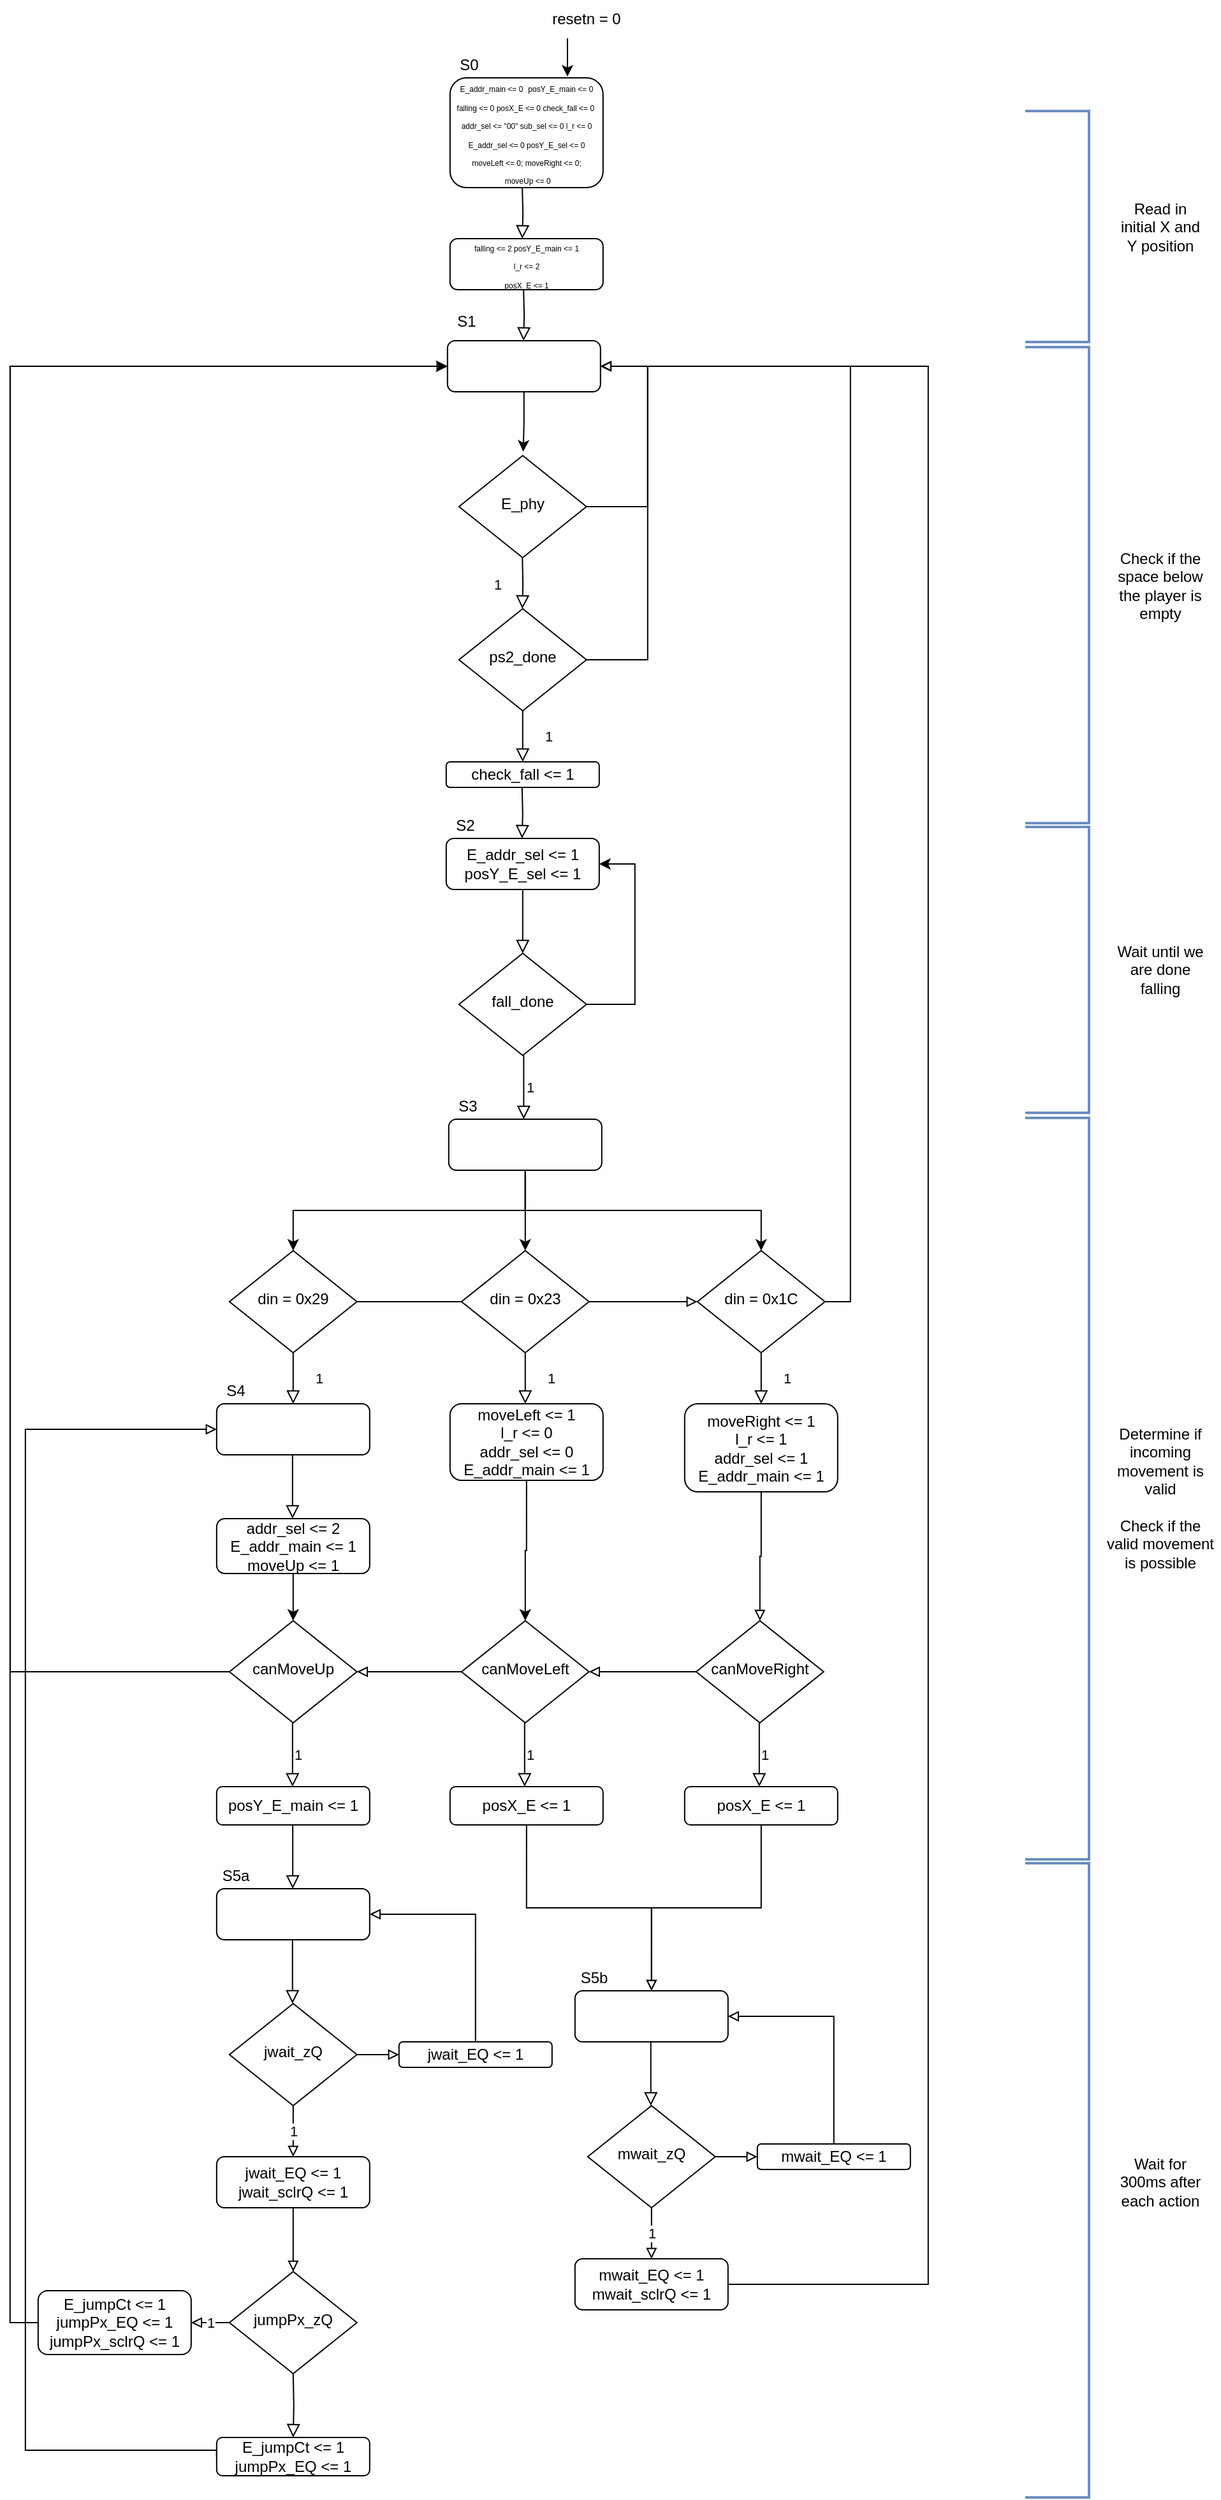 <mxfile version="20.3.0" type="device"><diagram id="C5RBs43oDa-KdzZeNtuy" name="Page-1"><mxGraphModel dx="2062" dy="1265" grid="0" gridSize="10" guides="1" tooltips="1" connect="1" arrows="1" fold="1" page="1" pageScale="1" pageWidth="827" pageHeight="1169" math="0" shadow="0"><root><mxCell id="WIyWlLk6GJQsqaUBKTNV-0"/><mxCell id="WIyWlLk6GJQsqaUBKTNV-1" parent="WIyWlLk6GJQsqaUBKTNV-0"/><mxCell id="P8YyCF7-t4S6LLZdRZfx-0" style="edgeStyle=orthogonalEdgeStyle;rounded=0;orthogonalLoop=1;jettySize=auto;html=1;exitX=0.5;exitY=1;exitDx=0;exitDy=0;entryX=0.504;entryY=-0.039;entryDx=0;entryDy=0;entryPerimeter=0;" parent="WIyWlLk6GJQsqaUBKTNV-1" source="WIyWlLk6GJQsqaUBKTNV-3" target="CPo0r7kFO1zAvCeIrLMh-0" edge="1"><mxGeometry relative="1" as="geometry"/></mxCell><mxCell id="WIyWlLk6GJQsqaUBKTNV-3" value="&lt;blockquote style=&quot;margin: 0 0 0 40px; border: none; padding: 0px;&quot;&gt;&lt;/blockquote&gt;&lt;font style=&quot;font-size: 6px;&quot;&gt;&lt;font style=&quot;font-size: 6px;&quot;&gt;&lt;font style=&quot;font-size: 6px;&quot;&gt;&lt;br&gt;&lt;/font&gt;&lt;/font&gt;&lt;/font&gt;" style="rounded=1;whiteSpace=wrap;html=1;fontSize=12;glass=0;strokeWidth=1;shadow=0;align=center;" parent="WIyWlLk6GJQsqaUBKTNV-1" vertex="1"><mxGeometry x="387.91" y="267" width="120" height="40" as="geometry"/></mxCell><mxCell id="WIyWlLk6GJQsqaUBKTNV-4" value="1" style="rounded=0;html=1;jettySize=auto;orthogonalLoop=1;fontSize=11;endArrow=block;endFill=0;endSize=8;strokeWidth=1;shadow=0;labelBackgroundColor=none;edgeStyle=orthogonalEdgeStyle;" parent="WIyWlLk6GJQsqaUBKTNV-1" source="WIyWlLk6GJQsqaUBKTNV-6" edge="1"><mxGeometry y="20" relative="1" as="geometry"><mxPoint as="offset"/><mxPoint x="446.91" y="597" as="targetPoint"/></mxGeometry></mxCell><mxCell id="9HXr9Xt4WUQ62hM6Nyb7-5" style="edgeStyle=orthogonalEdgeStyle;rounded=0;orthogonalLoop=1;jettySize=auto;html=1;exitX=1;exitY=0.5;exitDx=0;exitDy=0;entryX=1;entryY=0.5;entryDx=0;entryDy=0;startArrow=none;startFill=0;endArrow=block;endFill=0;" parent="WIyWlLk6GJQsqaUBKTNV-1" source="WIyWlLk6GJQsqaUBKTNV-6" target="WIyWlLk6GJQsqaUBKTNV-3" edge="1"><mxGeometry relative="1" as="geometry"><Array as="points"><mxPoint x="544.91" y="517"/><mxPoint x="544.91" y="287"/></Array></mxGeometry></mxCell><mxCell id="WIyWlLk6GJQsqaUBKTNV-6" value="ps2_done" style="rhombus;whiteSpace=wrap;html=1;shadow=0;fontFamily=Helvetica;fontSize=12;align=center;strokeWidth=1;spacing=6;spacingTop=-4;" parent="WIyWlLk6GJQsqaUBKTNV-1" vertex="1"><mxGeometry x="396.91" y="477" width="100" height="80" as="geometry"/></mxCell><mxCell id="9HXr9Xt4WUQ62hM6Nyb7-0" value="S1" style="text;html=1;strokeColor=none;fillColor=none;align=center;verticalAlign=middle;whiteSpace=wrap;rounded=0;" parent="WIyWlLk6GJQsqaUBKTNV-1" vertex="1"><mxGeometry x="387.91" y="237" width="30" height="30" as="geometry"/></mxCell><mxCell id="9HXr9Xt4WUQ62hM6Nyb7-3" value="E_addr_sel &amp;lt;= 1&lt;br&gt;posY_E_sel &amp;lt;= 1" style="rounded=1;whiteSpace=wrap;html=1;fontSize=12;glass=0;strokeWidth=1;shadow=0;" parent="WIyWlLk6GJQsqaUBKTNV-1" vertex="1"><mxGeometry x="386.91" y="657" width="120" height="40" as="geometry"/></mxCell><mxCell id="9HXr9Xt4WUQ62hM6Nyb7-4" value="S2" style="text;html=1;strokeColor=none;fillColor=none;align=center;verticalAlign=middle;whiteSpace=wrap;rounded=0;" parent="WIyWlLk6GJQsqaUBKTNV-1" vertex="1"><mxGeometry x="386.91" y="637" width="30" height="20" as="geometry"/></mxCell><mxCell id="9HXr9Xt4WUQ62hM6Nyb7-9" value="" style="rounded=0;html=1;jettySize=auto;orthogonalLoop=1;fontSize=11;endArrow=block;endFill=0;endSize=8;strokeWidth=1;shadow=0;labelBackgroundColor=none;edgeStyle=orthogonalEdgeStyle;" parent="WIyWlLk6GJQsqaUBKTNV-1" edge="1"><mxGeometry relative="1" as="geometry"><mxPoint x="446.91" y="697.0" as="sourcePoint"/><mxPoint x="446.91" y="747" as="targetPoint"/></mxGeometry></mxCell><mxCell id="P8YyCF7-t4S6LLZdRZfx-9" style="edgeStyle=orthogonalEdgeStyle;rounded=0;orthogonalLoop=1;jettySize=auto;html=1;exitX=1;exitY=0.5;exitDx=0;exitDy=0;entryX=1;entryY=0.5;entryDx=0;entryDy=0;" parent="WIyWlLk6GJQsqaUBKTNV-1" source="yi1qWyh7OT3yYEMnsm-t-2" target="9HXr9Xt4WUQ62hM6Nyb7-3" edge="1"><mxGeometry relative="1" as="geometry"><Array as="points"><mxPoint x="534.91" y="787"/><mxPoint x="534.91" y="677"/></Array></mxGeometry></mxCell><mxCell id="yi1qWyh7OT3yYEMnsm-t-2" value="fall_done" style="rhombus;whiteSpace=wrap;html=1;shadow=0;fontFamily=Helvetica;fontSize=12;align=center;strokeWidth=1;spacing=6;spacingTop=-4;" parent="WIyWlLk6GJQsqaUBKTNV-1" vertex="1"><mxGeometry x="396.91" y="747" width="100" height="80" as="geometry"/></mxCell><mxCell id="yi1qWyh7OT3yYEMnsm-t-13" value="1" style="rounded=0;html=1;jettySize=auto;orthogonalLoop=1;fontSize=11;endArrow=block;endFill=0;endSize=8;strokeWidth=1;shadow=0;labelBackgroundColor=none;edgeStyle=orthogonalEdgeStyle;" parent="WIyWlLk6GJQsqaUBKTNV-1" source="yi1qWyh7OT3yYEMnsm-t-14" edge="1"><mxGeometry y="20" relative="1" as="geometry"><mxPoint as="offset"/><mxPoint x="266.91" y="1100" as="targetPoint"/></mxGeometry></mxCell><mxCell id="cOVa-71NidRm5MvMvWXU-17" style="edgeStyle=orthogonalEdgeStyle;rounded=0;orthogonalLoop=1;jettySize=auto;html=1;exitX=1;exitY=0.5;exitDx=0;exitDy=0;entryX=0;entryY=0.5;entryDx=0;entryDy=0;endArrow=block;endFill=0;" parent="WIyWlLk6GJQsqaUBKTNV-1" source="yi1qWyh7OT3yYEMnsm-t-14" edge="1"><mxGeometry relative="1" as="geometry"><mxPoint x="497.91" y="1020" as="targetPoint"/></mxGeometry></mxCell><mxCell id="yi1qWyh7OT3yYEMnsm-t-14" value="din = 0x29" style="rhombus;whiteSpace=wrap;html=1;shadow=0;fontFamily=Helvetica;fontSize=12;align=center;strokeWidth=1;spacing=6;spacingTop=-4;" parent="WIyWlLk6GJQsqaUBKTNV-1" vertex="1"><mxGeometry x="216.91" y="980" width="100" height="80" as="geometry"/></mxCell><mxCell id="cOVa-71NidRm5MvMvWXU-0" value="check_fall &amp;lt;= 1" style="rounded=1;whiteSpace=wrap;html=1;fontSize=12;glass=0;strokeWidth=1;shadow=0;" parent="WIyWlLk6GJQsqaUBKTNV-1" vertex="1"><mxGeometry x="386.91" y="597" width="120" height="20" as="geometry"/></mxCell><mxCell id="cOVa-71NidRm5MvMvWXU-1" value="" style="rounded=0;html=1;jettySize=auto;orthogonalLoop=1;fontSize=11;endArrow=block;endFill=0;endSize=8;strokeWidth=1;shadow=0;labelBackgroundColor=none;edgeStyle=orthogonalEdgeStyle;" parent="WIyWlLk6GJQsqaUBKTNV-1" edge="1"><mxGeometry y="20" relative="1" as="geometry"><mxPoint as="offset"/><mxPoint x="446.41" y="657" as="targetPoint"/><mxPoint x="446.41" y="617" as="sourcePoint"/></mxGeometry></mxCell><mxCell id="cOVa-71NidRm5MvMvWXU-3" value="1" style="rounded=0;html=1;jettySize=auto;orthogonalLoop=1;fontSize=11;endArrow=block;endFill=0;endSize=8;strokeWidth=1;shadow=0;labelBackgroundColor=none;edgeStyle=orthogonalEdgeStyle;" parent="WIyWlLk6GJQsqaUBKTNV-1" source="cOVa-71NidRm5MvMvWXU-4" edge="1"><mxGeometry y="20" relative="1" as="geometry"><mxPoint as="offset"/><mxPoint x="633.91" y="1100" as="targetPoint"/></mxGeometry></mxCell><mxCell id="-U8OIKr9KCxnJohI7FrH-15" style="edgeStyle=orthogonalEdgeStyle;rounded=0;orthogonalLoop=1;jettySize=auto;html=1;exitX=1;exitY=0.5;exitDx=0;exitDy=0;entryX=1;entryY=0.5;entryDx=0;entryDy=0;endArrow=block;endFill=0;" parent="WIyWlLk6GJQsqaUBKTNV-1" source="cOVa-71NidRm5MvMvWXU-4" target="WIyWlLk6GJQsqaUBKTNV-3" edge="1"><mxGeometry relative="1" as="geometry"/></mxCell><mxCell id="cOVa-71NidRm5MvMvWXU-4" value="din = 0x1C" style="rhombus;whiteSpace=wrap;html=1;shadow=0;fontFamily=Helvetica;fontSize=12;align=center;strokeWidth=1;spacing=6;spacingTop=-4;" parent="WIyWlLk6GJQsqaUBKTNV-1" vertex="1"><mxGeometry x="583.91" y="980" width="100" height="80" as="geometry"/></mxCell><mxCell id="cOVa-71NidRm5MvMvWXU-6" value="1" style="rounded=0;html=1;jettySize=auto;orthogonalLoop=1;fontSize=11;endArrow=block;endFill=0;endSize=8;strokeWidth=1;shadow=0;labelBackgroundColor=none;edgeStyle=orthogonalEdgeStyle;" parent="WIyWlLk6GJQsqaUBKTNV-1" source="cOVa-71NidRm5MvMvWXU-7" edge="1"><mxGeometry y="20" relative="1" as="geometry"><mxPoint as="offset"/><mxPoint x="448.91" y="1100" as="targetPoint"/></mxGeometry></mxCell><mxCell id="cOVa-71NidRm5MvMvWXU-12" style="edgeStyle=orthogonalEdgeStyle;rounded=0;orthogonalLoop=1;jettySize=auto;html=1;exitX=1;exitY=0.5;exitDx=0;exitDy=0;entryX=0;entryY=0.5;entryDx=0;entryDy=0;endArrow=block;endFill=0;" parent="WIyWlLk6GJQsqaUBKTNV-1" source="cOVa-71NidRm5MvMvWXU-7" target="cOVa-71NidRm5MvMvWXU-4" edge="1"><mxGeometry relative="1" as="geometry"/></mxCell><mxCell id="cOVa-71NidRm5MvMvWXU-7" value="din = 0x23" style="rhombus;whiteSpace=wrap;html=1;shadow=0;fontFamily=Helvetica;fontSize=12;align=center;strokeWidth=1;spacing=6;spacingTop=-4;" parent="WIyWlLk6GJQsqaUBKTNV-1" vertex="1"><mxGeometry x="398.91" y="980" width="100" height="80" as="geometry"/></mxCell><mxCell id="ZKlsEAwdw-dXuXrdAQbq-0" style="edgeStyle=orthogonalEdgeStyle;rounded=0;orthogonalLoop=1;jettySize=auto;html=1;exitX=0.5;exitY=1;exitDx=0;exitDy=0;entryX=0.5;entryY=0;entryDx=0;entryDy=0;" edge="1" parent="WIyWlLk6GJQsqaUBKTNV-1" source="cOVa-71NidRm5MvMvWXU-14" target="cOVa-71NidRm5MvMvWXU-20"><mxGeometry relative="1" as="geometry"/></mxCell><mxCell id="cOVa-71NidRm5MvMvWXU-14" value="addr_sel &amp;lt;= 2&lt;br&gt;E_addr_main &amp;lt;= 1&lt;br&gt;moveUp &amp;lt;= 1" style="rounded=1;whiteSpace=wrap;html=1;fontSize=12;glass=0;strokeWidth=1;shadow=0;" parent="WIyWlLk6GJQsqaUBKTNV-1" vertex="1"><mxGeometry x="206.91" y="1190" width="120" height="43" as="geometry"/></mxCell><mxCell id="cOVa-71NidRm5MvMvWXU-19" value="" style="rounded=0;html=1;jettySize=auto;orthogonalLoop=1;fontSize=11;endArrow=block;endFill=0;endSize=8;strokeWidth=1;shadow=0;labelBackgroundColor=none;edgeStyle=orthogonalEdgeStyle;" parent="WIyWlLk6GJQsqaUBKTNV-1" edge="1"><mxGeometry relative="1" as="geometry"><mxPoint x="266.41" y="1140" as="sourcePoint"/><mxPoint x="266.41" y="1190" as="targetPoint"/></mxGeometry></mxCell><mxCell id="-U8OIKr9KCxnJohI7FrH-8" style="edgeStyle=orthogonalEdgeStyle;rounded=0;orthogonalLoop=1;jettySize=auto;html=1;exitX=0;exitY=0.5;exitDx=0;exitDy=0;entryX=0;entryY=0.5;entryDx=0;entryDy=0;" parent="WIyWlLk6GJQsqaUBKTNV-1" source="cOVa-71NidRm5MvMvWXU-20" target="WIyWlLk6GJQsqaUBKTNV-3" edge="1"><mxGeometry relative="1" as="geometry"><Array as="points"><mxPoint x="45" y="1310"/><mxPoint x="45" y="287"/></Array></mxGeometry></mxCell><mxCell id="cOVa-71NidRm5MvMvWXU-20" value="canMoveUp" style="rhombus;whiteSpace=wrap;html=1;shadow=0;fontFamily=Helvetica;fontSize=12;align=center;strokeWidth=1;spacing=6;spacingTop=-4;" parent="WIyWlLk6GJQsqaUBKTNV-1" vertex="1"><mxGeometry x="216.91" y="1270" width="100" height="80" as="geometry"/></mxCell><mxCell id="cOVa-71NidRm5MvMvWXU-23" value="posY_E_main &amp;lt;= 1" style="rounded=1;whiteSpace=wrap;html=1;fontSize=12;glass=0;strokeWidth=1;shadow=0;" parent="WIyWlLk6GJQsqaUBKTNV-1" vertex="1"><mxGeometry x="206.91" y="1400" width="120" height="30" as="geometry"/></mxCell><mxCell id="cOVa-71NidRm5MvMvWXU-25" value="1" style="rounded=0;html=1;jettySize=auto;orthogonalLoop=1;fontSize=11;endArrow=block;endFill=0;endSize=8;strokeWidth=1;shadow=0;labelBackgroundColor=none;edgeStyle=orthogonalEdgeStyle;labelPosition=right;verticalLabelPosition=middle;align=left;verticalAlign=middle;" parent="WIyWlLk6GJQsqaUBKTNV-1" edge="1"><mxGeometry relative="1" as="geometry"><mxPoint x="266.41" y="1350" as="sourcePoint"/><mxPoint x="266.41" y="1400" as="targetPoint"/></mxGeometry></mxCell><mxCell id="gw73dc4EhwPL3CQqd7Hf-0" style="edgeStyle=orthogonalEdgeStyle;rounded=0;orthogonalLoop=1;jettySize=auto;html=1;exitX=0.5;exitY=1;exitDx=0;exitDy=0;entryX=0.5;entryY=0;entryDx=0;entryDy=0;" parent="WIyWlLk6GJQsqaUBKTNV-1" source="cOVa-71NidRm5MvMvWXU-28" target="cOVa-71NidRm5MvMvWXU-30" edge="1"><mxGeometry relative="1" as="geometry"/></mxCell><mxCell id="cOVa-71NidRm5MvMvWXU-28" value="moveLeft &amp;lt;= 1&lt;br&gt;l_r &amp;lt;= 0&lt;br&gt;addr_sel &amp;lt;= 0&lt;br&gt;E_addr_main &amp;lt;= 1" style="rounded=1;whiteSpace=wrap;html=1;fontSize=12;glass=0;strokeWidth=1;shadow=0;" parent="WIyWlLk6GJQsqaUBKTNV-1" vertex="1"><mxGeometry x="389.91" y="1100" width="120" height="60" as="geometry"/></mxCell><mxCell id="-U8OIKr9KCxnJohI7FrH-63" value="" style="edgeStyle=orthogonalEdgeStyle;rounded=0;orthogonalLoop=1;jettySize=auto;html=1;exitX=0;exitY=0.5;exitDx=0;exitDy=0;entryX=1;entryY=0.5;entryDx=0;entryDy=0;endArrow=block;endFill=0;" parent="WIyWlLk6GJQsqaUBKTNV-1" source="cOVa-71NidRm5MvMvWXU-30" target="cOVa-71NidRm5MvMvWXU-20" edge="1"><mxGeometry relative="1" as="geometry"/></mxCell><mxCell id="cOVa-71NidRm5MvMvWXU-30" value="canMoveLeft" style="rhombus;whiteSpace=wrap;html=1;shadow=0;fontFamily=Helvetica;fontSize=12;align=center;strokeWidth=1;spacing=6;spacingTop=-4;" parent="WIyWlLk6GJQsqaUBKTNV-1" vertex="1"><mxGeometry x="398.91" y="1270" width="100" height="80" as="geometry"/></mxCell><mxCell id="cOVa-71NidRm5MvMvWXU-32" value="1" style="rounded=0;html=1;jettySize=auto;orthogonalLoop=1;fontSize=11;endArrow=block;endFill=0;endSize=8;strokeWidth=1;shadow=0;labelBackgroundColor=none;edgeStyle=orthogonalEdgeStyle;labelPosition=right;verticalLabelPosition=middle;align=left;verticalAlign=middle;" parent="WIyWlLk6GJQsqaUBKTNV-1" edge="1"><mxGeometry relative="1" as="geometry"><mxPoint x="448.41" y="1350" as="sourcePoint"/><mxPoint x="448.41" y="1400" as="targetPoint"/></mxGeometry></mxCell><mxCell id="-U8OIKr9KCxnJohI7FrH-59" style="edgeStyle=orthogonalEdgeStyle;rounded=0;orthogonalLoop=1;jettySize=auto;html=1;exitX=0.5;exitY=1;exitDx=0;exitDy=0;entryX=0.5;entryY=0;entryDx=0;entryDy=0;endArrow=block;endFill=0;" parent="WIyWlLk6GJQsqaUBKTNV-1" source="cOVa-71NidRm5MvMvWXU-34" target="-U8OIKr9KCxnJohI7FrH-48" edge="1"><mxGeometry relative="1" as="geometry"/></mxCell><mxCell id="cOVa-71NidRm5MvMvWXU-34" value="posX_E &amp;lt;= 1" style="rounded=1;whiteSpace=wrap;html=1;fontSize=12;glass=0;strokeWidth=1;shadow=0;" parent="WIyWlLk6GJQsqaUBKTNV-1" vertex="1"><mxGeometry x="389.91" y="1400" width="120" height="30" as="geometry"/></mxCell><mxCell id="cOVa-71NidRm5MvMvWXU-47" style="edgeStyle=orthogonalEdgeStyle;rounded=0;orthogonalLoop=1;jettySize=auto;html=1;exitX=0.5;exitY=1;exitDx=0;exitDy=0;entryX=0.5;entryY=0;entryDx=0;entryDy=0;endArrow=block;endFill=0;" parent="WIyWlLk6GJQsqaUBKTNV-1" source="cOVa-71NidRm5MvMvWXU-35" target="cOVa-71NidRm5MvMvWXU-37" edge="1"><mxGeometry relative="1" as="geometry"/></mxCell><mxCell id="cOVa-71NidRm5MvMvWXU-35" value="moveRight &amp;lt;= 1&lt;br&gt;l_r &amp;lt;= 1&lt;br&gt;addr_sel &amp;lt;= 1&lt;br&gt;E_addr_main &amp;lt;= 1" style="rounded=1;whiteSpace=wrap;html=1;fontSize=12;glass=0;strokeWidth=1;shadow=0;" parent="WIyWlLk6GJQsqaUBKTNV-1" vertex="1"><mxGeometry x="573.91" y="1100" width="120" height="69" as="geometry"/></mxCell><mxCell id="-U8OIKr9KCxnJohI7FrH-64" value="" style="edgeStyle=orthogonalEdgeStyle;rounded=0;orthogonalLoop=1;jettySize=auto;html=1;exitX=0;exitY=0.5;exitDx=0;exitDy=0;entryX=1;entryY=0.5;entryDx=0;entryDy=0;endArrow=block;endFill=0;" parent="WIyWlLk6GJQsqaUBKTNV-1" source="cOVa-71NidRm5MvMvWXU-37" target="cOVa-71NidRm5MvMvWXU-30" edge="1"><mxGeometry relative="1" as="geometry"/></mxCell><mxCell id="cOVa-71NidRm5MvMvWXU-37" value="canMoveRight" style="rhombus;whiteSpace=wrap;html=1;shadow=0;fontFamily=Helvetica;fontSize=12;align=center;strokeWidth=1;spacing=6;spacingTop=-4;" parent="WIyWlLk6GJQsqaUBKTNV-1" vertex="1"><mxGeometry x="582.91" y="1270" width="100" height="80" as="geometry"/></mxCell><mxCell id="cOVa-71NidRm5MvMvWXU-38" value="1" style="rounded=0;html=1;jettySize=auto;orthogonalLoop=1;fontSize=11;endArrow=block;endFill=0;endSize=8;strokeWidth=1;shadow=0;labelBackgroundColor=none;edgeStyle=orthogonalEdgeStyle;labelPosition=right;verticalLabelPosition=middle;align=left;verticalAlign=middle;" parent="WIyWlLk6GJQsqaUBKTNV-1" edge="1"><mxGeometry relative="1" as="geometry"><mxPoint x="632.41" y="1350" as="sourcePoint"/><mxPoint x="632.41" y="1400" as="targetPoint"/></mxGeometry></mxCell><mxCell id="-U8OIKr9KCxnJohI7FrH-58" style="edgeStyle=orthogonalEdgeStyle;rounded=0;orthogonalLoop=1;jettySize=auto;html=1;exitX=0.5;exitY=1;exitDx=0;exitDy=0;entryX=0.5;entryY=0;entryDx=0;entryDy=0;endArrow=block;endFill=0;" parent="WIyWlLk6GJQsqaUBKTNV-1" source="cOVa-71NidRm5MvMvWXU-39" target="-U8OIKr9KCxnJohI7FrH-48" edge="1"><mxGeometry relative="1" as="geometry"/></mxCell><mxCell id="cOVa-71NidRm5MvMvWXU-39" value="posX_E &amp;lt;= 1" style="rounded=1;whiteSpace=wrap;html=1;fontSize=12;glass=0;strokeWidth=1;shadow=0;" parent="WIyWlLk6GJQsqaUBKTNV-1" vertex="1"><mxGeometry x="573.91" y="1400" width="120" height="30" as="geometry"/></mxCell><mxCell id="CPo0r7kFO1zAvCeIrLMh-3" style="edgeStyle=orthogonalEdgeStyle;rounded=0;orthogonalLoop=1;jettySize=auto;html=1;exitX=1;exitY=0.5;exitDx=0;exitDy=0;entryX=1;entryY=0.5;entryDx=0;entryDy=0;endArrow=block;endFill=0;" parent="WIyWlLk6GJQsqaUBKTNV-1" source="CPo0r7kFO1zAvCeIrLMh-0" target="WIyWlLk6GJQsqaUBKTNV-3" edge="1"><mxGeometry relative="1" as="geometry"><Array as="points"><mxPoint x="544.91" y="397"/><mxPoint x="544.91" y="287"/></Array></mxGeometry></mxCell><mxCell id="CPo0r7kFO1zAvCeIrLMh-0" value="E_phy" style="rhombus;whiteSpace=wrap;html=1;shadow=0;fontFamily=Helvetica;fontSize=12;align=center;strokeWidth=1;spacing=6;spacingTop=-4;" parent="WIyWlLk6GJQsqaUBKTNV-1" vertex="1"><mxGeometry x="396.91" y="357" width="100" height="80" as="geometry"/></mxCell><mxCell id="CPo0r7kFO1zAvCeIrLMh-4" value="1" style="rounded=0;html=1;jettySize=auto;orthogonalLoop=1;fontSize=11;endArrow=block;endFill=0;endSize=8;strokeWidth=1;shadow=0;labelBackgroundColor=none;edgeStyle=orthogonalEdgeStyle;" parent="WIyWlLk6GJQsqaUBKTNV-1" edge="1"><mxGeometry y="20" relative="1" as="geometry"><mxPoint as="offset"/><mxPoint x="446.63" y="477" as="targetPoint"/><mxPoint x="446.63" y="437" as="sourcePoint"/></mxGeometry></mxCell><mxCell id="-U8OIKr9KCxnJohI7FrH-0" value="" style="rounded=0;html=1;jettySize=auto;orthogonalLoop=1;fontSize=11;endArrow=block;endFill=0;endSize=8;strokeWidth=1;shadow=0;labelBackgroundColor=none;edgeStyle=orthogonalEdgeStyle;" parent="WIyWlLk6GJQsqaUBKTNV-1" edge="1"><mxGeometry relative="1" as="geometry"><mxPoint x="266.38" y="1520" as="sourcePoint"/><mxPoint x="266.38" y="1570" as="targetPoint"/></mxGeometry></mxCell><mxCell id="-U8OIKr9KCxnJohI7FrH-36" value="1" style="edgeStyle=orthogonalEdgeStyle;rounded=0;orthogonalLoop=1;jettySize=auto;html=1;exitX=0;exitY=0.5;exitDx=0;exitDy=0;entryX=1;entryY=0.5;entryDx=0;entryDy=0;endArrow=block;endFill=0;" parent="WIyWlLk6GJQsqaUBKTNV-1" source="-U8OIKr9KCxnJohI7FrH-4" target="-U8OIKr9KCxnJohI7FrH-25" edge="1"><mxGeometry relative="1" as="geometry"/></mxCell><mxCell id="-U8OIKr9KCxnJohI7FrH-4" value="jumpPx_zQ" style="rhombus;whiteSpace=wrap;html=1;shadow=0;fontFamily=Helvetica;fontSize=12;align=center;strokeWidth=1;spacing=6;spacingTop=-4;" parent="WIyWlLk6GJQsqaUBKTNV-1" vertex="1"><mxGeometry x="216.91" y="1780" width="100" height="80" as="geometry"/></mxCell><mxCell id="-U8OIKr9KCxnJohI7FrH-5" value="" style="rounded=1;whiteSpace=wrap;html=1;fontSize=12;glass=0;strokeWidth=1;shadow=0;" parent="WIyWlLk6GJQsqaUBKTNV-1" vertex="1"><mxGeometry x="206.91" y="1100" width="120" height="40" as="geometry"/></mxCell><mxCell id="-U8OIKr9KCxnJohI7FrH-6" value="S4" style="text;html=1;strokeColor=none;fillColor=none;align=center;verticalAlign=middle;whiteSpace=wrap;rounded=0;" parent="WIyWlLk6GJQsqaUBKTNV-1" vertex="1"><mxGeometry x="206.91" y="1080" width="30" height="20" as="geometry"/></mxCell><mxCell id="-U8OIKr9KCxnJohI7FrH-16" value="" style="rounded=0;html=1;jettySize=auto;orthogonalLoop=1;fontSize=11;endArrow=block;endFill=0;endSize=8;strokeWidth=1;shadow=0;labelBackgroundColor=none;edgeStyle=orthogonalEdgeStyle;entryX=0.5;entryY=0;entryDx=0;entryDy=0;" parent="WIyWlLk6GJQsqaUBKTNV-1" target="-U8OIKr9KCxnJohI7FrH-17" edge="1"><mxGeometry y="21" relative="1" as="geometry"><mxPoint as="offset"/><mxPoint x="266.91" y="1900" as="targetPoint"/><mxPoint x="266.91" y="1860" as="sourcePoint"/></mxGeometry></mxCell><mxCell id="-U8OIKr9KCxnJohI7FrH-38" style="edgeStyle=orthogonalEdgeStyle;rounded=0;orthogonalLoop=1;jettySize=auto;html=1;exitX=0;exitY=0.5;exitDx=0;exitDy=0;entryX=0;entryY=0.5;entryDx=0;entryDy=0;endArrow=block;endFill=0;" parent="WIyWlLk6GJQsqaUBKTNV-1" source="-U8OIKr9KCxnJohI7FrH-17" target="-U8OIKr9KCxnJohI7FrH-5" edge="1"><mxGeometry relative="1" as="geometry"><Array as="points"><mxPoint x="56.91" y="1920"/><mxPoint x="56.91" y="1120"/></Array></mxGeometry></mxCell><mxCell id="-U8OIKr9KCxnJohI7FrH-17" value="E_jumpCt &amp;lt;= 1&lt;br&gt;jumpPx_EQ &amp;lt;= 1" style="rounded=1;whiteSpace=wrap;html=1;fontSize=12;glass=0;strokeWidth=1;shadow=0;" parent="WIyWlLk6GJQsqaUBKTNV-1" vertex="1"><mxGeometry x="206.91" y="1910" width="120" height="30" as="geometry"/></mxCell><mxCell id="-U8OIKr9KCxnJohI7FrH-27" style="edgeStyle=orthogonalEdgeStyle;rounded=0;orthogonalLoop=1;jettySize=auto;html=1;exitX=0;exitY=0.5;exitDx=0;exitDy=0;entryX=0;entryY=0.5;entryDx=0;entryDy=0;endArrow=block;endFill=0;" parent="WIyWlLk6GJQsqaUBKTNV-1" source="-U8OIKr9KCxnJohI7FrH-25" target="WIyWlLk6GJQsqaUBKTNV-3" edge="1"><mxGeometry relative="1" as="geometry"><Array as="points"><mxPoint x="44.91" y="1820"/><mxPoint x="44.91" y="287"/></Array></mxGeometry></mxCell><mxCell id="-U8OIKr9KCxnJohI7FrH-25" value="E_jumpCt &amp;lt;= 1&lt;br&gt;jumpPx_EQ &amp;lt;= 1&lt;br&gt;jumpPx_sclrQ &amp;lt;= 1" style="rounded=1;whiteSpace=wrap;html=1;fontSize=12;glass=0;strokeWidth=1;shadow=0;" parent="WIyWlLk6GJQsqaUBKTNV-1" vertex="1"><mxGeometry x="66.91" y="1795" width="120" height="50" as="geometry"/></mxCell><mxCell id="-U8OIKr9KCxnJohI7FrH-28" value="" style="rounded=1;whiteSpace=wrap;html=1;fontSize=12;glass=0;strokeWidth=1;shadow=0;" parent="WIyWlLk6GJQsqaUBKTNV-1" vertex="1"><mxGeometry x="206.91" y="1480" width="120" height="40" as="geometry"/></mxCell><mxCell id="-U8OIKr9KCxnJohI7FrH-29" value="S5a" style="text;html=1;strokeColor=none;fillColor=none;align=center;verticalAlign=middle;whiteSpace=wrap;rounded=0;" parent="WIyWlLk6GJQsqaUBKTNV-1" vertex="1"><mxGeometry x="206.91" y="1460" width="30" height="20" as="geometry"/></mxCell><mxCell id="-U8OIKr9KCxnJohI7FrH-31" value="" style="rounded=0;html=1;jettySize=auto;orthogonalLoop=1;fontSize=11;endArrow=block;endFill=0;endSize=8;strokeWidth=1;shadow=0;labelBackgroundColor=none;edgeStyle=orthogonalEdgeStyle;" parent="WIyWlLk6GJQsqaUBKTNV-1" edge="1"><mxGeometry relative="1" as="geometry"><mxPoint x="266.57" y="1430" as="sourcePoint"/><mxPoint x="266.57" y="1480" as="targetPoint"/></mxGeometry></mxCell><mxCell id="-U8OIKr9KCxnJohI7FrH-42" style="edgeStyle=orthogonalEdgeStyle;rounded=0;orthogonalLoop=1;jettySize=auto;html=1;exitX=1;exitY=0.5;exitDx=0;exitDy=0;entryX=0;entryY=0.5;entryDx=0;entryDy=0;endArrow=block;endFill=0;" parent="WIyWlLk6GJQsqaUBKTNV-1" source="-U8OIKr9KCxnJohI7FrH-34" target="-U8OIKr9KCxnJohI7FrH-40" edge="1"><mxGeometry relative="1" as="geometry"/></mxCell><mxCell id="-U8OIKr9KCxnJohI7FrH-44" value="1" style="edgeStyle=orthogonalEdgeStyle;rounded=0;orthogonalLoop=1;jettySize=auto;html=1;exitX=0.5;exitY=1;exitDx=0;exitDy=0;entryX=0.5;entryY=0;entryDx=0;entryDy=0;endArrow=block;endFill=0;" parent="WIyWlLk6GJQsqaUBKTNV-1" source="-U8OIKr9KCxnJohI7FrH-34" target="-U8OIKr9KCxnJohI7FrH-43" edge="1"><mxGeometry relative="1" as="geometry"/></mxCell><mxCell id="-U8OIKr9KCxnJohI7FrH-34" value="jwait_zQ" style="rhombus;whiteSpace=wrap;html=1;shadow=0;fontFamily=Helvetica;fontSize=12;align=center;strokeWidth=1;spacing=6;spacingTop=-4;" parent="WIyWlLk6GJQsqaUBKTNV-1" vertex="1"><mxGeometry x="216.91" y="1570" width="100" height="80" as="geometry"/></mxCell><mxCell id="-U8OIKr9KCxnJohI7FrH-41" style="edgeStyle=orthogonalEdgeStyle;rounded=0;orthogonalLoop=1;jettySize=auto;html=1;exitX=0.5;exitY=0;exitDx=0;exitDy=0;entryX=1;entryY=0.5;entryDx=0;entryDy=0;endArrow=block;endFill=0;" parent="WIyWlLk6GJQsqaUBKTNV-1" source="-U8OIKr9KCxnJohI7FrH-40" target="-U8OIKr9KCxnJohI7FrH-28" edge="1"><mxGeometry relative="1" as="geometry"/></mxCell><mxCell id="-U8OIKr9KCxnJohI7FrH-40" value="jwait_EQ &amp;lt;= 1" style="rounded=1;whiteSpace=wrap;html=1;fontSize=12;glass=0;strokeWidth=1;shadow=0;" parent="WIyWlLk6GJQsqaUBKTNV-1" vertex="1"><mxGeometry x="349.91" y="1600" width="120" height="20" as="geometry"/></mxCell><mxCell id="-U8OIKr9KCxnJohI7FrH-45" style="edgeStyle=orthogonalEdgeStyle;rounded=0;orthogonalLoop=1;jettySize=auto;html=1;exitX=0.5;exitY=1;exitDx=0;exitDy=0;endArrow=block;endFill=0;" parent="WIyWlLk6GJQsqaUBKTNV-1" source="-U8OIKr9KCxnJohI7FrH-43" target="-U8OIKr9KCxnJohI7FrH-4" edge="1"><mxGeometry relative="1" as="geometry"/></mxCell><mxCell id="-U8OIKr9KCxnJohI7FrH-43" value="jwait_EQ &amp;lt;= 1&lt;br&gt;jwait_sclrQ &amp;lt;= 1" style="rounded=1;whiteSpace=wrap;html=1;fontSize=12;glass=0;strokeWidth=1;shadow=0;" parent="WIyWlLk6GJQsqaUBKTNV-1" vertex="1"><mxGeometry x="206.91" y="1690" width="120" height="40" as="geometry"/></mxCell><mxCell id="-U8OIKr9KCxnJohI7FrH-47" value="" style="rounded=0;html=1;jettySize=auto;orthogonalLoop=1;fontSize=11;endArrow=block;endFill=0;endSize=8;strokeWidth=1;shadow=0;labelBackgroundColor=none;edgeStyle=orthogonalEdgeStyle;" parent="WIyWlLk6GJQsqaUBKTNV-1" edge="1"><mxGeometry relative="1" as="geometry"><mxPoint x="547.38" y="1600" as="sourcePoint"/><mxPoint x="547.38" y="1650" as="targetPoint"/></mxGeometry></mxCell><mxCell id="-U8OIKr9KCxnJohI7FrH-48" value="" style="rounded=1;whiteSpace=wrap;html=1;fontSize=12;glass=0;strokeWidth=1;shadow=0;" parent="WIyWlLk6GJQsqaUBKTNV-1" vertex="1"><mxGeometry x="487.91" y="1560" width="120" height="40" as="geometry"/></mxCell><mxCell id="-U8OIKr9KCxnJohI7FrH-49" value="S5b" style="text;html=1;strokeColor=none;fillColor=none;align=center;verticalAlign=middle;whiteSpace=wrap;rounded=0;" parent="WIyWlLk6GJQsqaUBKTNV-1" vertex="1"><mxGeometry x="487.91" y="1540" width="30" height="20" as="geometry"/></mxCell><mxCell id="-U8OIKr9KCxnJohI7FrH-50" style="edgeStyle=orthogonalEdgeStyle;rounded=0;orthogonalLoop=1;jettySize=auto;html=1;exitX=1;exitY=0.5;exitDx=0;exitDy=0;entryX=0;entryY=0.5;entryDx=0;entryDy=0;endArrow=block;endFill=0;" parent="WIyWlLk6GJQsqaUBKTNV-1" source="-U8OIKr9KCxnJohI7FrH-52" target="-U8OIKr9KCxnJohI7FrH-54" edge="1"><mxGeometry relative="1" as="geometry"/></mxCell><mxCell id="-U8OIKr9KCxnJohI7FrH-51" value="1" style="edgeStyle=orthogonalEdgeStyle;rounded=0;orthogonalLoop=1;jettySize=auto;html=1;exitX=0.5;exitY=1;exitDx=0;exitDy=0;entryX=0.5;entryY=0;entryDx=0;entryDy=0;endArrow=block;endFill=0;" parent="WIyWlLk6GJQsqaUBKTNV-1" source="-U8OIKr9KCxnJohI7FrH-52" target="-U8OIKr9KCxnJohI7FrH-56" edge="1"><mxGeometry relative="1" as="geometry"/></mxCell><mxCell id="-U8OIKr9KCxnJohI7FrH-52" value="mwait_zQ" style="rhombus;whiteSpace=wrap;html=1;shadow=0;fontFamily=Helvetica;fontSize=12;align=center;strokeWidth=1;spacing=6;spacingTop=-4;" parent="WIyWlLk6GJQsqaUBKTNV-1" vertex="1"><mxGeometry x="497.91" y="1650" width="100" height="80" as="geometry"/></mxCell><mxCell id="-U8OIKr9KCxnJohI7FrH-53" style="edgeStyle=orthogonalEdgeStyle;rounded=0;orthogonalLoop=1;jettySize=auto;html=1;exitX=0.5;exitY=0;exitDx=0;exitDy=0;entryX=1;entryY=0.5;entryDx=0;entryDy=0;endArrow=block;endFill=0;" parent="WIyWlLk6GJQsqaUBKTNV-1" source="-U8OIKr9KCxnJohI7FrH-54" target="-U8OIKr9KCxnJohI7FrH-48" edge="1"><mxGeometry relative="1" as="geometry"/></mxCell><mxCell id="-U8OIKr9KCxnJohI7FrH-54" value="mwait_EQ &amp;lt;= 1" style="rounded=1;whiteSpace=wrap;html=1;fontSize=12;glass=0;strokeWidth=1;shadow=0;" parent="WIyWlLk6GJQsqaUBKTNV-1" vertex="1"><mxGeometry x="630.91" y="1680" width="120" height="20" as="geometry"/></mxCell><mxCell id="-U8OIKr9KCxnJohI7FrH-65" style="edgeStyle=orthogonalEdgeStyle;rounded=0;orthogonalLoop=1;jettySize=auto;html=1;exitX=1;exitY=0.5;exitDx=0;exitDy=0;entryX=1;entryY=0.5;entryDx=0;entryDy=0;endArrow=block;endFill=0;" parent="WIyWlLk6GJQsqaUBKTNV-1" source="-U8OIKr9KCxnJohI7FrH-56" target="WIyWlLk6GJQsqaUBKTNV-3" edge="1"><mxGeometry relative="1" as="geometry"><Array as="points"><mxPoint x="764.91" y="1790"/><mxPoint x="764.91" y="287"/></Array></mxGeometry></mxCell><mxCell id="-U8OIKr9KCxnJohI7FrH-56" value="mwait_EQ &amp;lt;= 1&lt;br&gt;mwait_sclrQ &amp;lt;= 1" style="rounded=1;whiteSpace=wrap;html=1;fontSize=12;glass=0;strokeWidth=1;shadow=0;" parent="WIyWlLk6GJQsqaUBKTNV-1" vertex="1"><mxGeometry x="487.91" y="1770" width="120" height="40" as="geometry"/></mxCell><mxCell id="P8YyCF7-t4S6LLZdRZfx-10" style="edgeStyle=orthogonalEdgeStyle;rounded=0;orthogonalLoop=1;jettySize=auto;html=1;exitX=0.5;exitY=1;exitDx=0;exitDy=0;entryX=0.5;entryY=0;entryDx=0;entryDy=0;" parent="WIyWlLk6GJQsqaUBKTNV-1" source="P8YyCF7-t4S6LLZdRZfx-6" target="yi1qWyh7OT3yYEMnsm-t-14" edge="1"><mxGeometry relative="1" as="geometry"/></mxCell><mxCell id="P8YyCF7-t4S6LLZdRZfx-11" style="edgeStyle=orthogonalEdgeStyle;rounded=0;orthogonalLoop=1;jettySize=auto;html=1;exitX=0.5;exitY=1;exitDx=0;exitDy=0;entryX=0.5;entryY=0;entryDx=0;entryDy=0;" parent="WIyWlLk6GJQsqaUBKTNV-1" source="P8YyCF7-t4S6LLZdRZfx-6" target="cOVa-71NidRm5MvMvWXU-7" edge="1"><mxGeometry relative="1" as="geometry"/></mxCell><mxCell id="P8YyCF7-t4S6LLZdRZfx-12" style="edgeStyle=orthogonalEdgeStyle;rounded=0;orthogonalLoop=1;jettySize=auto;html=1;exitX=0.5;exitY=1;exitDx=0;exitDy=0;" parent="WIyWlLk6GJQsqaUBKTNV-1" source="P8YyCF7-t4S6LLZdRZfx-6" target="cOVa-71NidRm5MvMvWXU-4" edge="1"><mxGeometry relative="1" as="geometry"/></mxCell><mxCell id="P8YyCF7-t4S6LLZdRZfx-6" value="" style="rounded=1;whiteSpace=wrap;html=1;fontSize=12;glass=0;strokeWidth=1;shadow=0;" parent="WIyWlLk6GJQsqaUBKTNV-1" vertex="1"><mxGeometry x="388.91" y="877" width="120" height="40" as="geometry"/></mxCell><mxCell id="P8YyCF7-t4S6LLZdRZfx-7" value="S3" style="text;html=1;strokeColor=none;fillColor=none;align=center;verticalAlign=middle;whiteSpace=wrap;rounded=0;" parent="WIyWlLk6GJQsqaUBKTNV-1" vertex="1"><mxGeometry x="388.91" y="857" width="30" height="20" as="geometry"/></mxCell><mxCell id="P8YyCF7-t4S6LLZdRZfx-8" value="1" style="rounded=0;html=1;jettySize=auto;orthogonalLoop=1;fontSize=11;endArrow=block;endFill=0;endSize=8;strokeWidth=1;shadow=0;labelBackgroundColor=none;edgeStyle=orthogonalEdgeStyle;labelPosition=right;verticalLabelPosition=middle;align=left;verticalAlign=middle;" parent="WIyWlLk6GJQsqaUBKTNV-1" edge="1"><mxGeometry relative="1" as="geometry"><mxPoint x="447.69" y="827" as="sourcePoint"/><mxPoint x="447.69" y="877" as="targetPoint"/><Array as="points"><mxPoint x="447.91" y="857"/><mxPoint x="447.91" y="857"/></Array></mxGeometry></mxCell><mxCell id="P8YyCF7-t4S6LLZdRZfx-13" style="edgeStyle=orthogonalEdgeStyle;rounded=0;orthogonalLoop=1;jettySize=auto;html=1;exitX=0.75;exitY=0;exitDx=0;exitDy=0;endArrow=none;endFill=0;startArrow=classic;startFill=1;" parent="WIyWlLk6GJQsqaUBKTNV-1" edge="1"><mxGeometry relative="1" as="geometry"><mxPoint x="482.0" y="30" as="targetPoint"/><mxPoint x="482.0" y="60" as="sourcePoint"/></mxGeometry></mxCell><mxCell id="P8YyCF7-t4S6LLZdRZfx-14" value="&lt;blockquote style=&quot;margin: 0 0 0 40px; border: none; padding: 0px;&quot;&gt;&lt;/blockquote&gt;&lt;font style=&quot;font-size: 6px;&quot;&gt;&lt;span style=&quot;background-color: initial;&quot;&gt;E_addr_main &amp;lt;= 0&lt;/span&gt;&lt;span style=&quot;background-color: initial; white-space: pre;&quot;&gt;&#9;&lt;/span&gt;&lt;span style=&quot;background-color: initial;&quot;&gt;posY_E_main &amp;lt;= 0&lt;/span&gt;&lt;br&gt;&lt;/font&gt;&lt;blockquote style=&quot;margin: 0px 0px 0px 40px; border: none; padding: 0px; font-size: 6px;&quot;&gt;&lt;/blockquote&gt;&lt;font style=&quot;font-size: 6px;&quot;&gt;&lt;font style=&quot;font-size: 6px;&quot;&gt;&lt;span style=&quot;background-color: initial;&quot;&gt;falling &amp;lt;= 0&amp;nbsp;&lt;/span&gt;&lt;span style=&quot;background-color: initial;&quot;&gt;posX_E &amp;lt;= 0&amp;nbsp;&lt;/span&gt;&lt;/font&gt;&lt;font style=&quot;font-size: 6px;&quot;&gt;&lt;span style=&quot;background-color: initial;&quot;&gt;check_fall &amp;lt;= 0&amp;nbsp;&lt;br&gt;&lt;/span&gt;&lt;span style=&quot;background-color: initial;&quot;&gt;addr_sel &amp;lt;= &quot;00&quot;&amp;nbsp;&lt;/span&gt;&lt;font style=&quot;font-size: 6px;&quot;&gt;sub_sel &amp;lt;= 0 l_r &amp;lt;= 0&lt;br&gt;E_addr_sel &amp;lt;= 0 posY_E_sel &amp;lt;= 0&lt;br&gt;moveLeft &amp;lt;= 0; moveRight &amp;lt;= 0;&lt;br&gt;&amp;nbsp;moveUp &amp;lt;= 0&lt;br&gt;&lt;/font&gt;&lt;/font&gt;&lt;/font&gt;" style="rounded=1;whiteSpace=wrap;html=1;fontSize=12;glass=0;strokeWidth=1;shadow=0;align=center;" parent="WIyWlLk6GJQsqaUBKTNV-1" vertex="1"><mxGeometry x="389.91" y="61" width="120" height="86" as="geometry"/></mxCell><mxCell id="P8YyCF7-t4S6LLZdRZfx-15" value="S0" style="text;html=1;strokeColor=none;fillColor=none;align=center;verticalAlign=middle;whiteSpace=wrap;rounded=0;" parent="WIyWlLk6GJQsqaUBKTNV-1" vertex="1"><mxGeometry x="389.91" y="36" width="30" height="30" as="geometry"/></mxCell><mxCell id="P8YyCF7-t4S6LLZdRZfx-16" value="resetn = 0" style="text;html=1;strokeColor=none;fillColor=none;align=center;verticalAlign=middle;whiteSpace=wrap;rounded=0;" parent="WIyWlLk6GJQsqaUBKTNV-1" vertex="1"><mxGeometry x="462" width="70" height="30" as="geometry"/></mxCell><mxCell id="P8YyCF7-t4S6LLZdRZfx-20" value="&lt;font style=&quot;font-size: 6px;&quot;&gt;falling &amp;lt;= 2 posY_E_main &amp;lt;= 1&lt;br&gt;l_r &amp;lt;= 2&lt;br&gt;posX_E &amp;lt;= 1&lt;/font&gt;" style="rounded=1;whiteSpace=wrap;html=1;fontSize=12;glass=0;strokeWidth=1;shadow=0;" parent="WIyWlLk6GJQsqaUBKTNV-1" vertex="1"><mxGeometry x="389.91" y="187" width="120" height="40" as="geometry"/></mxCell><mxCell id="P8YyCF7-t4S6LLZdRZfx-23" value="" style="rounded=0;html=1;jettySize=auto;orthogonalLoop=1;fontSize=11;endArrow=block;endFill=0;endSize=8;strokeWidth=1;shadow=0;labelBackgroundColor=none;edgeStyle=orthogonalEdgeStyle;" parent="WIyWlLk6GJQsqaUBKTNV-1" edge="1"><mxGeometry y="20" relative="1" as="geometry"><mxPoint as="offset"/><mxPoint x="447.57" y="267" as="targetPoint"/><mxPoint x="447.57" y="227" as="sourcePoint"/></mxGeometry></mxCell><mxCell id="P8YyCF7-t4S6LLZdRZfx-24" value="" style="rounded=0;html=1;jettySize=auto;orthogonalLoop=1;fontSize=11;endArrow=block;endFill=0;endSize=8;strokeWidth=1;shadow=0;labelBackgroundColor=none;edgeStyle=orthogonalEdgeStyle;" parent="WIyWlLk6GJQsqaUBKTNV-1" edge="1"><mxGeometry y="20" relative="1" as="geometry"><mxPoint as="offset"/><mxPoint x="446.57" y="187" as="targetPoint"/><mxPoint x="446.57" y="147" as="sourcePoint"/></mxGeometry></mxCell><mxCell id="kml7QpwYL7ctJgYo-C6Q-0" value="" style="strokeWidth=2;html=1;shape=mxgraph.flowchart.annotation_1;align=left;pointerEvents=1;rotation=-180;fillColor=#dae8fc;strokeColor=#6c8ebf;" parent="WIyWlLk6GJQsqaUBKTNV-1" vertex="1"><mxGeometry x="841" y="87" width="50" height="181" as="geometry"/></mxCell><mxCell id="kml7QpwYL7ctJgYo-C6Q-1" value="Read in initial X and Y position" style="text;html=1;strokeColor=none;fillColor=none;align=center;verticalAlign=middle;whiteSpace=wrap;rounded=0;" parent="WIyWlLk6GJQsqaUBKTNV-1" vertex="1"><mxGeometry x="912" y="148.25" width="70" height="58.5" as="geometry"/></mxCell><mxCell id="kml7QpwYL7ctJgYo-C6Q-2" value="" style="strokeWidth=2;html=1;shape=mxgraph.flowchart.annotation_1;align=left;pointerEvents=1;rotation=-180;fillColor=#dae8fc;strokeColor=#6c8ebf;" parent="WIyWlLk6GJQsqaUBKTNV-1" vertex="1"><mxGeometry x="841" y="272" width="50" height="373" as="geometry"/></mxCell><mxCell id="kml7QpwYL7ctJgYo-C6Q-3" value="Check if the space below the player is empty" style="text;html=1;strokeColor=none;fillColor=none;align=center;verticalAlign=middle;whiteSpace=wrap;rounded=0;" parent="WIyWlLk6GJQsqaUBKTNV-1" vertex="1"><mxGeometry x="912" y="429.25" width="70" height="58.5" as="geometry"/></mxCell><mxCell id="kml7QpwYL7ctJgYo-C6Q-4" value="" style="strokeWidth=2;html=1;shape=mxgraph.flowchart.annotation_1;align=left;pointerEvents=1;rotation=-180;fillColor=#dae8fc;strokeColor=#6c8ebf;" parent="WIyWlLk6GJQsqaUBKTNV-1" vertex="1"><mxGeometry x="841" y="648" width="50" height="224" as="geometry"/></mxCell><mxCell id="kml7QpwYL7ctJgYo-C6Q-5" value="Wait until we are done falling" style="text;html=1;strokeColor=none;fillColor=none;align=center;verticalAlign=middle;whiteSpace=wrap;rounded=0;" parent="WIyWlLk6GJQsqaUBKTNV-1" vertex="1"><mxGeometry x="912" y="730.75" width="70" height="58.5" as="geometry"/></mxCell><mxCell id="kml7QpwYL7ctJgYo-C6Q-6" value="" style="strokeWidth=2;html=1;shape=mxgraph.flowchart.annotation_1;align=left;pointerEvents=1;rotation=-180;fillColor=#dae8fc;strokeColor=#6c8ebf;" parent="WIyWlLk6GJQsqaUBKTNV-1" vertex="1"><mxGeometry x="841" y="876" width="50" height="581" as="geometry"/></mxCell><mxCell id="kml7QpwYL7ctJgYo-C6Q-7" value="Determine if incoming movement is valid&lt;br&gt;&lt;br&gt;Check if the valid movement is possible" style="text;html=1;strokeColor=none;fillColor=none;align=center;verticalAlign=middle;whiteSpace=wrap;rounded=0;" parent="WIyWlLk6GJQsqaUBKTNV-1" vertex="1"><mxGeometry x="901" y="1101.87" width="92" height="144.25" as="geometry"/></mxCell><mxCell id="kml7QpwYL7ctJgYo-C6Q-8" value="" style="strokeWidth=2;html=1;shape=mxgraph.flowchart.annotation_1;align=left;pointerEvents=1;rotation=-180;fillColor=#dae8fc;strokeColor=#6c8ebf;" parent="WIyWlLk6GJQsqaUBKTNV-1" vertex="1"><mxGeometry x="841" y="1460" width="50" height="497" as="geometry"/></mxCell><mxCell id="kml7QpwYL7ctJgYo-C6Q-9" value="Wait for 300ms after each action" style="text;html=1;strokeColor=none;fillColor=none;align=center;verticalAlign=middle;whiteSpace=wrap;rounded=0;" parent="WIyWlLk6GJQsqaUBKTNV-1" vertex="1"><mxGeometry x="912" y="1680.75" width="70" height="58.5" as="geometry"/></mxCell></root></mxGraphModel></diagram></mxfile>